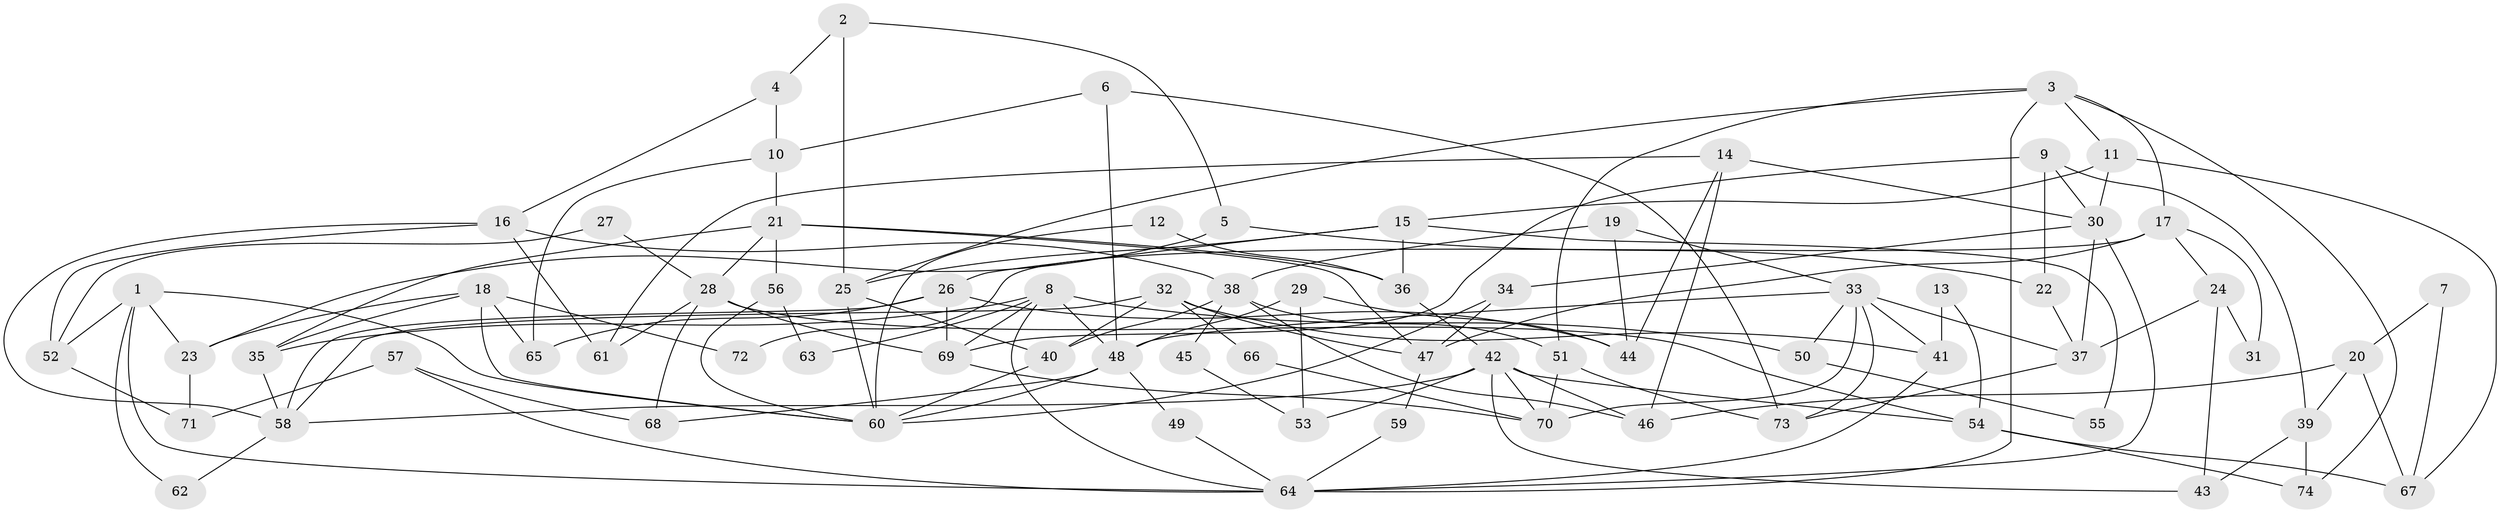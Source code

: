 // coarse degree distribution, {5: 0.16216216216216217, 9: 0.08108108108108109, 10: 0.08108108108108109, 3: 0.21621621621621623, 6: 0.02702702702702703, 13: 0.02702702702702703, 2: 0.21621621621621623, 4: 0.05405405405405406, 17: 0.02702702702702703, 12: 0.05405405405405406, 8: 0.02702702702702703, 1: 0.02702702702702703}
// Generated by graph-tools (version 1.1) at 2025/18/03/04/25 18:18:38]
// undirected, 74 vertices, 148 edges
graph export_dot {
graph [start="1"]
  node [color=gray90,style=filled];
  1;
  2;
  3;
  4;
  5;
  6;
  7;
  8;
  9;
  10;
  11;
  12;
  13;
  14;
  15;
  16;
  17;
  18;
  19;
  20;
  21;
  22;
  23;
  24;
  25;
  26;
  27;
  28;
  29;
  30;
  31;
  32;
  33;
  34;
  35;
  36;
  37;
  38;
  39;
  40;
  41;
  42;
  43;
  44;
  45;
  46;
  47;
  48;
  49;
  50;
  51;
  52;
  53;
  54;
  55;
  56;
  57;
  58;
  59;
  60;
  61;
  62;
  63;
  64;
  65;
  66;
  67;
  68;
  69;
  70;
  71;
  72;
  73;
  74;
  1 -- 64;
  1 -- 60;
  1 -- 23;
  1 -- 52;
  1 -- 62;
  2 -- 25;
  2 -- 5;
  2 -- 4;
  3 -- 25;
  3 -- 64;
  3 -- 11;
  3 -- 17;
  3 -- 51;
  3 -- 74;
  4 -- 16;
  4 -- 10;
  5 -- 23;
  5 -- 22;
  6 -- 73;
  6 -- 10;
  6 -- 48;
  7 -- 67;
  7 -- 20;
  8 -- 69;
  8 -- 64;
  8 -- 35;
  8 -- 48;
  8 -- 50;
  8 -- 63;
  9 -- 69;
  9 -- 30;
  9 -- 22;
  9 -- 39;
  10 -- 65;
  10 -- 21;
  11 -- 30;
  11 -- 15;
  11 -- 67;
  12 -- 60;
  12 -- 36;
  13 -- 41;
  13 -- 54;
  14 -- 44;
  14 -- 61;
  14 -- 30;
  14 -- 46;
  15 -- 36;
  15 -- 25;
  15 -- 26;
  15 -- 55;
  16 -- 38;
  16 -- 58;
  16 -- 52;
  16 -- 61;
  17 -- 24;
  17 -- 31;
  17 -- 47;
  17 -- 72;
  18 -- 60;
  18 -- 35;
  18 -- 23;
  18 -- 65;
  18 -- 72;
  19 -- 38;
  19 -- 33;
  19 -- 44;
  20 -- 39;
  20 -- 46;
  20 -- 67;
  21 -- 47;
  21 -- 28;
  21 -- 35;
  21 -- 36;
  21 -- 56;
  22 -- 37;
  23 -- 71;
  24 -- 37;
  24 -- 43;
  24 -- 31;
  25 -- 60;
  25 -- 40;
  26 -- 58;
  26 -- 44;
  26 -- 65;
  26 -- 69;
  27 -- 52;
  27 -- 28;
  28 -- 54;
  28 -- 61;
  28 -- 68;
  28 -- 69;
  29 -- 48;
  29 -- 44;
  29 -- 53;
  30 -- 64;
  30 -- 34;
  30 -- 37;
  32 -- 40;
  32 -- 47;
  32 -- 41;
  32 -- 58;
  32 -- 66;
  33 -- 48;
  33 -- 73;
  33 -- 37;
  33 -- 41;
  33 -- 50;
  33 -- 70;
  34 -- 60;
  34 -- 47;
  35 -- 58;
  36 -- 42;
  37 -- 73;
  38 -- 51;
  38 -- 46;
  38 -- 40;
  38 -- 45;
  39 -- 74;
  39 -- 43;
  40 -- 60;
  41 -- 64;
  42 -- 58;
  42 -- 70;
  42 -- 43;
  42 -- 46;
  42 -- 53;
  42 -- 54;
  45 -- 53;
  47 -- 59;
  48 -- 49;
  48 -- 60;
  48 -- 68;
  49 -- 64;
  50 -- 55;
  51 -- 70;
  51 -- 73;
  52 -- 71;
  54 -- 67;
  54 -- 74;
  56 -- 60;
  56 -- 63;
  57 -- 68;
  57 -- 71;
  57 -- 64;
  58 -- 62;
  59 -- 64;
  66 -- 70;
  69 -- 70;
}
